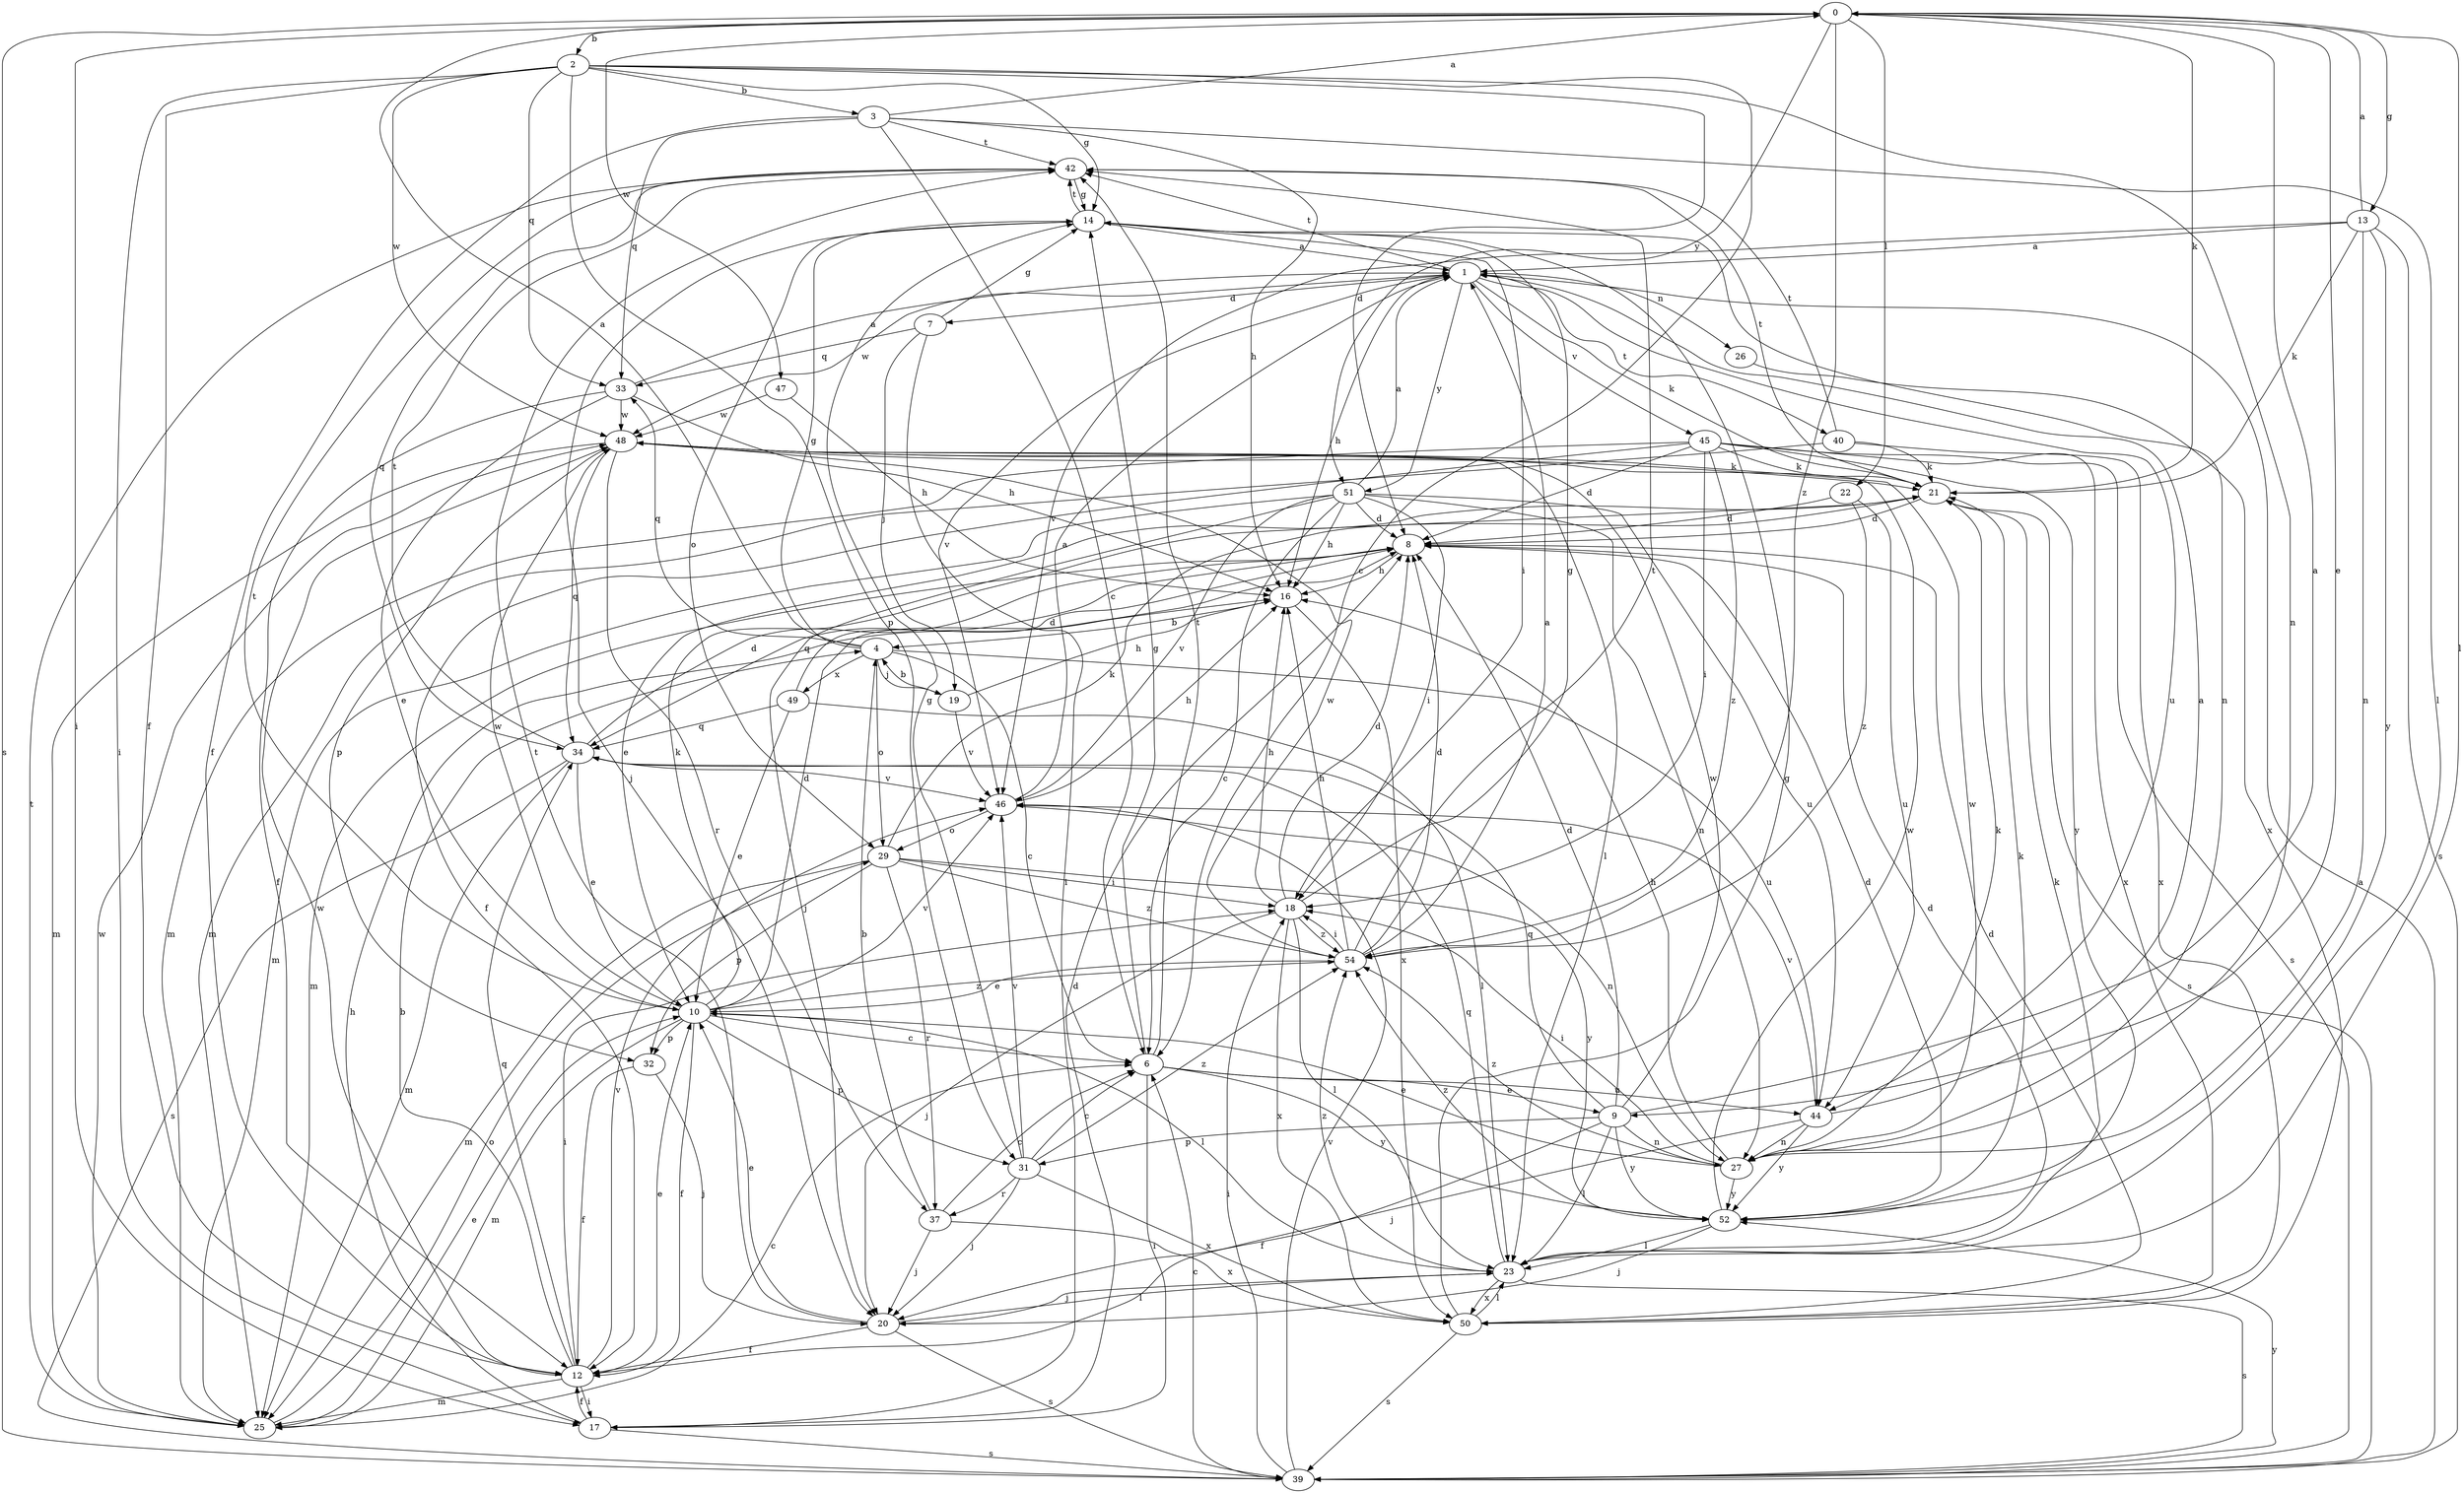 strict digraph  {
0;
1;
2;
3;
4;
6;
7;
8;
9;
10;
12;
13;
14;
16;
17;
18;
19;
20;
21;
22;
23;
25;
26;
27;
29;
31;
32;
33;
34;
37;
39;
40;
42;
44;
45;
46;
47;
48;
49;
50;
51;
52;
54;
0 -> 2  [label=b];
0 -> 9  [label=e];
0 -> 13  [label=g];
0 -> 17  [label=i];
0 -> 21  [label=k];
0 -> 22  [label=l];
0 -> 23  [label=l];
0 -> 39  [label=s];
0 -> 47  [label=w];
0 -> 51  [label=y];
0 -> 54  [label=z];
1 -> 7  [label=d];
1 -> 16  [label=h];
1 -> 21  [label=k];
1 -> 26  [label=n];
1 -> 40  [label=t];
1 -> 42  [label=t];
1 -> 44  [label=u];
1 -> 45  [label=v];
1 -> 46  [label=v];
1 -> 48  [label=w];
1 -> 51  [label=y];
2 -> 3  [label=b];
2 -> 6  [label=c];
2 -> 8  [label=d];
2 -> 12  [label=f];
2 -> 14  [label=g];
2 -> 17  [label=i];
2 -> 27  [label=n];
2 -> 31  [label=p];
2 -> 33  [label=q];
2 -> 48  [label=w];
3 -> 0  [label=a];
3 -> 6  [label=c];
3 -> 12  [label=f];
3 -> 16  [label=h];
3 -> 23  [label=l];
3 -> 33  [label=q];
3 -> 42  [label=t];
4 -> 0  [label=a];
4 -> 6  [label=c];
4 -> 14  [label=g];
4 -> 19  [label=j];
4 -> 29  [label=o];
4 -> 33  [label=q];
4 -> 44  [label=u];
4 -> 49  [label=x];
6 -> 9  [label=e];
6 -> 14  [label=g];
6 -> 17  [label=i];
6 -> 42  [label=t];
6 -> 44  [label=u];
6 -> 52  [label=y];
7 -> 14  [label=g];
7 -> 17  [label=i];
7 -> 19  [label=j];
7 -> 33  [label=q];
8 -> 16  [label=h];
8 -> 25  [label=m];
8 -> 34  [label=q];
9 -> 0  [label=a];
9 -> 8  [label=d];
9 -> 12  [label=f];
9 -> 23  [label=l];
9 -> 27  [label=n];
9 -> 31  [label=p];
9 -> 34  [label=q];
9 -> 48  [label=w];
9 -> 52  [label=y];
10 -> 6  [label=c];
10 -> 8  [label=d];
10 -> 12  [label=f];
10 -> 21  [label=k];
10 -> 23  [label=l];
10 -> 25  [label=m];
10 -> 31  [label=p];
10 -> 32  [label=p];
10 -> 42  [label=t];
10 -> 46  [label=v];
10 -> 48  [label=w];
10 -> 54  [label=z];
12 -> 4  [label=b];
12 -> 10  [label=e];
12 -> 17  [label=i];
12 -> 18  [label=i];
12 -> 25  [label=m];
12 -> 34  [label=q];
12 -> 46  [label=v];
12 -> 48  [label=w];
13 -> 0  [label=a];
13 -> 1  [label=a];
13 -> 21  [label=k];
13 -> 27  [label=n];
13 -> 39  [label=s];
13 -> 46  [label=v];
13 -> 52  [label=y];
14 -> 1  [label=a];
14 -> 18  [label=i];
14 -> 20  [label=j];
14 -> 27  [label=n];
14 -> 29  [label=o];
14 -> 42  [label=t];
16 -> 4  [label=b];
16 -> 50  [label=x];
17 -> 8  [label=d];
17 -> 12  [label=f];
17 -> 16  [label=h];
17 -> 39  [label=s];
18 -> 8  [label=d];
18 -> 14  [label=g];
18 -> 16  [label=h];
18 -> 20  [label=j];
18 -> 23  [label=l];
18 -> 50  [label=x];
18 -> 54  [label=z];
19 -> 4  [label=b];
19 -> 16  [label=h];
19 -> 46  [label=v];
20 -> 10  [label=e];
20 -> 12  [label=f];
20 -> 23  [label=l];
20 -> 39  [label=s];
20 -> 42  [label=t];
21 -> 8  [label=d];
21 -> 10  [label=e];
21 -> 39  [label=s];
21 -> 42  [label=t];
22 -> 8  [label=d];
22 -> 44  [label=u];
22 -> 54  [label=z];
23 -> 8  [label=d];
23 -> 20  [label=j];
23 -> 21  [label=k];
23 -> 34  [label=q];
23 -> 39  [label=s];
23 -> 50  [label=x];
23 -> 54  [label=z];
25 -> 6  [label=c];
25 -> 10  [label=e];
25 -> 29  [label=o];
25 -> 42  [label=t];
25 -> 48  [label=w];
26 -> 50  [label=x];
27 -> 10  [label=e];
27 -> 16  [label=h];
27 -> 18  [label=i];
27 -> 21  [label=k];
27 -> 48  [label=w];
27 -> 52  [label=y];
27 -> 54  [label=z];
29 -> 18  [label=i];
29 -> 21  [label=k];
29 -> 25  [label=m];
29 -> 32  [label=p];
29 -> 37  [label=r];
29 -> 52  [label=y];
29 -> 54  [label=z];
31 -> 6  [label=c];
31 -> 14  [label=g];
31 -> 20  [label=j];
31 -> 37  [label=r];
31 -> 46  [label=v];
31 -> 50  [label=x];
31 -> 54  [label=z];
32 -> 12  [label=f];
32 -> 20  [label=j];
33 -> 1  [label=a];
33 -> 10  [label=e];
33 -> 12  [label=f];
33 -> 16  [label=h];
33 -> 48  [label=w];
34 -> 8  [label=d];
34 -> 10  [label=e];
34 -> 25  [label=m];
34 -> 39  [label=s];
34 -> 42  [label=t];
34 -> 46  [label=v];
37 -> 4  [label=b];
37 -> 6  [label=c];
37 -> 20  [label=j];
37 -> 50  [label=x];
39 -> 1  [label=a];
39 -> 6  [label=c];
39 -> 18  [label=i];
39 -> 46  [label=v];
39 -> 52  [label=y];
40 -> 21  [label=k];
40 -> 25  [label=m];
40 -> 42  [label=t];
40 -> 50  [label=x];
42 -> 14  [label=g];
42 -> 34  [label=q];
44 -> 1  [label=a];
44 -> 20  [label=j];
44 -> 27  [label=n];
44 -> 46  [label=v];
44 -> 52  [label=y];
45 -> 8  [label=d];
45 -> 12  [label=f];
45 -> 18  [label=i];
45 -> 21  [label=k];
45 -> 25  [label=m];
45 -> 39  [label=s];
45 -> 50  [label=x];
45 -> 52  [label=y];
45 -> 54  [label=z];
46 -> 1  [label=a];
46 -> 16  [label=h];
46 -> 27  [label=n];
46 -> 29  [label=o];
47 -> 16  [label=h];
47 -> 48  [label=w];
48 -> 21  [label=k];
48 -> 23  [label=l];
48 -> 25  [label=m];
48 -> 32  [label=p];
48 -> 34  [label=q];
48 -> 37  [label=r];
49 -> 8  [label=d];
49 -> 10  [label=e];
49 -> 23  [label=l];
49 -> 34  [label=q];
50 -> 8  [label=d];
50 -> 14  [label=g];
50 -> 23  [label=l];
50 -> 39  [label=s];
51 -> 1  [label=a];
51 -> 6  [label=c];
51 -> 8  [label=d];
51 -> 16  [label=h];
51 -> 18  [label=i];
51 -> 20  [label=j];
51 -> 25  [label=m];
51 -> 27  [label=n];
51 -> 44  [label=u];
51 -> 46  [label=v];
52 -> 8  [label=d];
52 -> 20  [label=j];
52 -> 21  [label=k];
52 -> 23  [label=l];
52 -> 48  [label=w];
52 -> 54  [label=z];
54 -> 1  [label=a];
54 -> 8  [label=d];
54 -> 10  [label=e];
54 -> 16  [label=h];
54 -> 18  [label=i];
54 -> 42  [label=t];
54 -> 48  [label=w];
}
